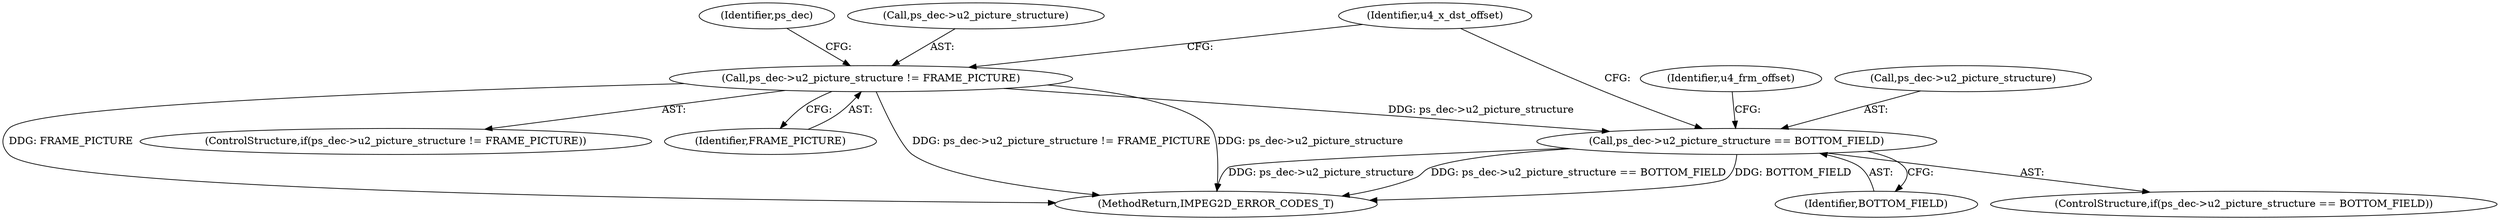 digraph "0_Android_58a6822d7140137ce957c6d2fc20bae1374186c1@pointer" {
"1000171" [label="(Call,ps_dec->u2_picture_structure == BOTTOM_FIELD)"];
"1000159" [label="(Call,ps_dec->u2_picture_structure != FRAME_PICTURE)"];
"1000178" [label="(Identifier,u4_frm_offset)"];
"1000172" [label="(Call,ps_dec->u2_picture_structure)"];
"1000159" [label="(Call,ps_dec->u2_picture_structure != FRAME_PICTURE)"];
"1000175" [label="(Identifier,BOTTOM_FIELD)"];
"1000170" [label="(ControlStructure,if(ps_dec->u2_picture_structure == BOTTOM_FIELD))"];
"1000833" [label="(MethodReturn,IMPEG2D_ERROR_CODES_T)"];
"1000158" [label="(ControlStructure,if(ps_dec->u2_picture_structure != FRAME_PICTURE))"];
"1000167" [label="(Identifier,ps_dec)"];
"1000163" [label="(Identifier,FRAME_PICTURE)"];
"1000171" [label="(Call,ps_dec->u2_picture_structure == BOTTOM_FIELD)"];
"1000188" [label="(Identifier,u4_x_dst_offset)"];
"1000160" [label="(Call,ps_dec->u2_picture_structure)"];
"1000171" -> "1000170"  [label="AST: "];
"1000171" -> "1000175"  [label="CFG: "];
"1000172" -> "1000171"  [label="AST: "];
"1000175" -> "1000171"  [label="AST: "];
"1000178" -> "1000171"  [label="CFG: "];
"1000188" -> "1000171"  [label="CFG: "];
"1000171" -> "1000833"  [label="DDG: ps_dec->u2_picture_structure"];
"1000171" -> "1000833"  [label="DDG: ps_dec->u2_picture_structure == BOTTOM_FIELD"];
"1000171" -> "1000833"  [label="DDG: BOTTOM_FIELD"];
"1000159" -> "1000171"  [label="DDG: ps_dec->u2_picture_structure"];
"1000159" -> "1000158"  [label="AST: "];
"1000159" -> "1000163"  [label="CFG: "];
"1000160" -> "1000159"  [label="AST: "];
"1000163" -> "1000159"  [label="AST: "];
"1000167" -> "1000159"  [label="CFG: "];
"1000188" -> "1000159"  [label="CFG: "];
"1000159" -> "1000833"  [label="DDG: ps_dec->u2_picture_structure != FRAME_PICTURE"];
"1000159" -> "1000833"  [label="DDG: ps_dec->u2_picture_structure"];
"1000159" -> "1000833"  [label="DDG: FRAME_PICTURE"];
}
